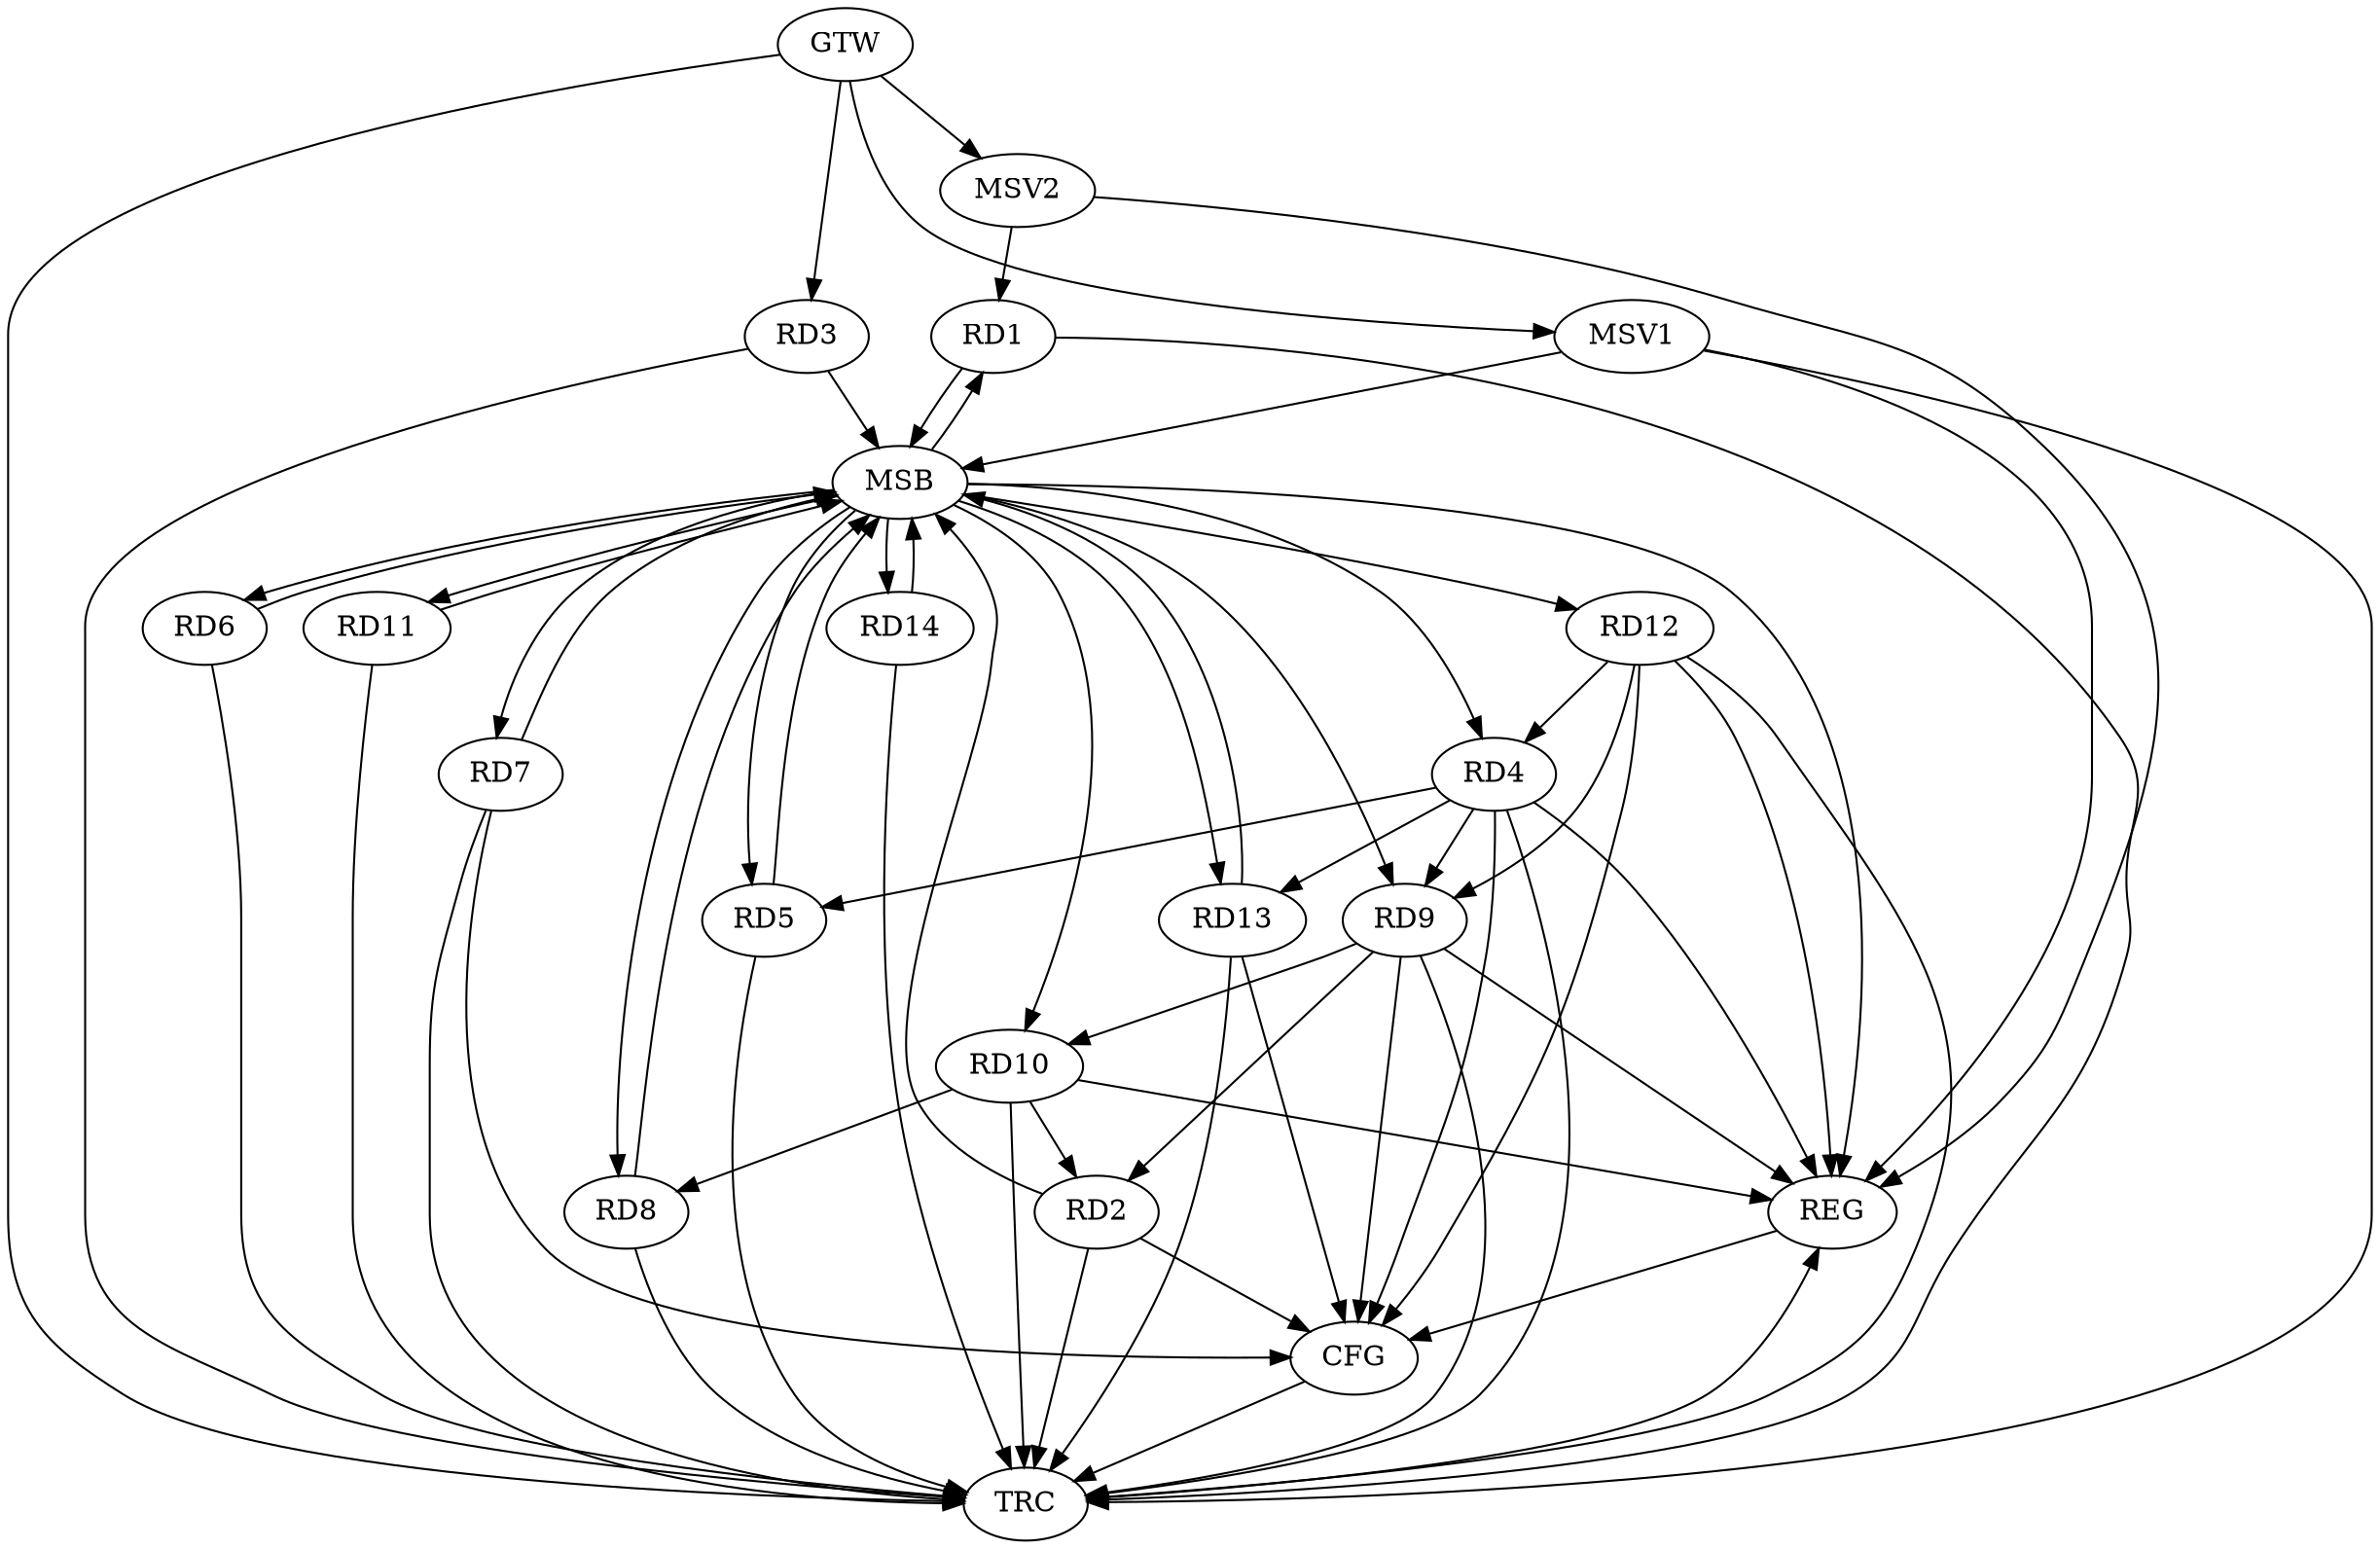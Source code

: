 strict digraph G {
  RD1 [ label="RD1" ];
  RD2 [ label="RD2" ];
  RD3 [ label="RD3" ];
  RD4 [ label="RD4" ];
  RD5 [ label="RD5" ];
  RD6 [ label="RD6" ];
  RD7 [ label="RD7" ];
  RD8 [ label="RD8" ];
  RD9 [ label="RD9" ];
  RD10 [ label="RD10" ];
  RD11 [ label="RD11" ];
  RD12 [ label="RD12" ];
  RD13 [ label="RD13" ];
  RD14 [ label="RD14" ];
  GTW [ label="GTW" ];
  REG [ label="REG" ];
  MSB [ label="MSB" ];
  CFG [ label="CFG" ];
  TRC [ label="TRC" ];
  MSV1 [ label="MSV1" ];
  MSV2 [ label="MSV2" ];
  RD9 -> RD2;
  RD10 -> RD2;
  RD4 -> RD9;
  RD12 -> RD4;
  RD4 -> RD13;
  RD10 -> RD8;
  RD9 -> RD10;
  RD12 -> RD9;
  GTW -> RD3;
  RD4 -> REG;
  RD9 -> REG;
  RD10 -> REG;
  RD12 -> REG;
  RD1 -> MSB;
  MSB -> RD8;
  MSB -> RD9;
  MSB -> RD13;
  MSB -> REG;
  RD2 -> MSB;
  MSB -> RD6;
  MSB -> RD10;
  MSB -> RD14;
  RD3 -> MSB;
  MSB -> RD5;
  MSB -> RD11;
  RD5 -> MSB;
  MSB -> RD7;
  RD6 -> MSB;
  MSB -> RD4;
  RD7 -> MSB;
  RD8 -> MSB;
  MSB -> RD1;
  RD11 -> MSB;
  RD13 -> MSB;
  RD14 -> MSB;
  MSB -> RD12;
  RD7 -> CFG;
  RD4 -> CFG;
  RD12 -> CFG;
  RD9 -> CFG;
  RD2 -> CFG;
  RD13 -> CFG;
  REG -> CFG;
  RD1 -> TRC;
  RD2 -> TRC;
  RD3 -> TRC;
  RD4 -> TRC;
  RD5 -> TRC;
  RD6 -> TRC;
  RD7 -> TRC;
  RD8 -> TRC;
  RD9 -> TRC;
  RD10 -> TRC;
  RD11 -> TRC;
  RD12 -> TRC;
  RD13 -> TRC;
  RD14 -> TRC;
  GTW -> TRC;
  CFG -> TRC;
  TRC -> REG;
  RD4 -> RD5;
  MSV1 -> MSB;
  GTW -> MSV1;
  MSV1 -> REG;
  MSV1 -> TRC;
  MSV2 -> RD1;
  GTW -> MSV2;
  MSV2 -> REG;
}
